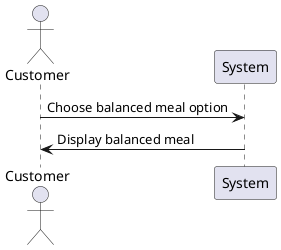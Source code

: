 @startuml
actor Customer
Customer -> System: Choose balanced meal option
System -> Customer: Display balanced meal
@enduml